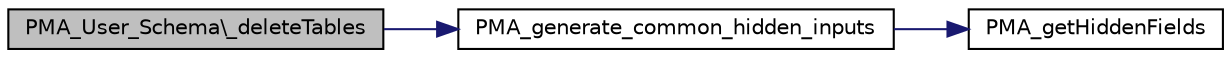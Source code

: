 digraph G
{
  edge [fontname="Helvetica",fontsize="10",labelfontname="Helvetica",labelfontsize="10"];
  node [fontname="Helvetica",fontsize="10",shape=record];
  rankdir="LR";
  Node1 [label="PMA_User_Schema\\_deleteTables",height=0.2,width=0.4,color="black", fillcolor="grey75", style="filled" fontcolor="black"];
  Node1 -> Node2 [color="midnightblue",fontsize="10",style="solid",fontname="Helvetica"];
  Node2 [label="PMA_generate_common_hidden_inputs",height=0.2,width=0.4,color="black", fillcolor="white", style="filled",URL="$url__generating_8lib_8php.html#ad7326a27700edd06dee0217de194756b",tooltip="Generates text with hidden inputs."];
  Node2 -> Node3 [color="midnightblue",fontsize="10",style="solid",fontname="Helvetica"];
  Node3 [label="PMA_getHiddenFields",height=0.2,width=0.4,color="black", fillcolor="white", style="filled",URL="$url__generating_8lib_8php.html#a0db4559ded20b6cc869d37e4d5cc7dad",tooltip="create hidden form fields from array with name =&gt; value"];
}
